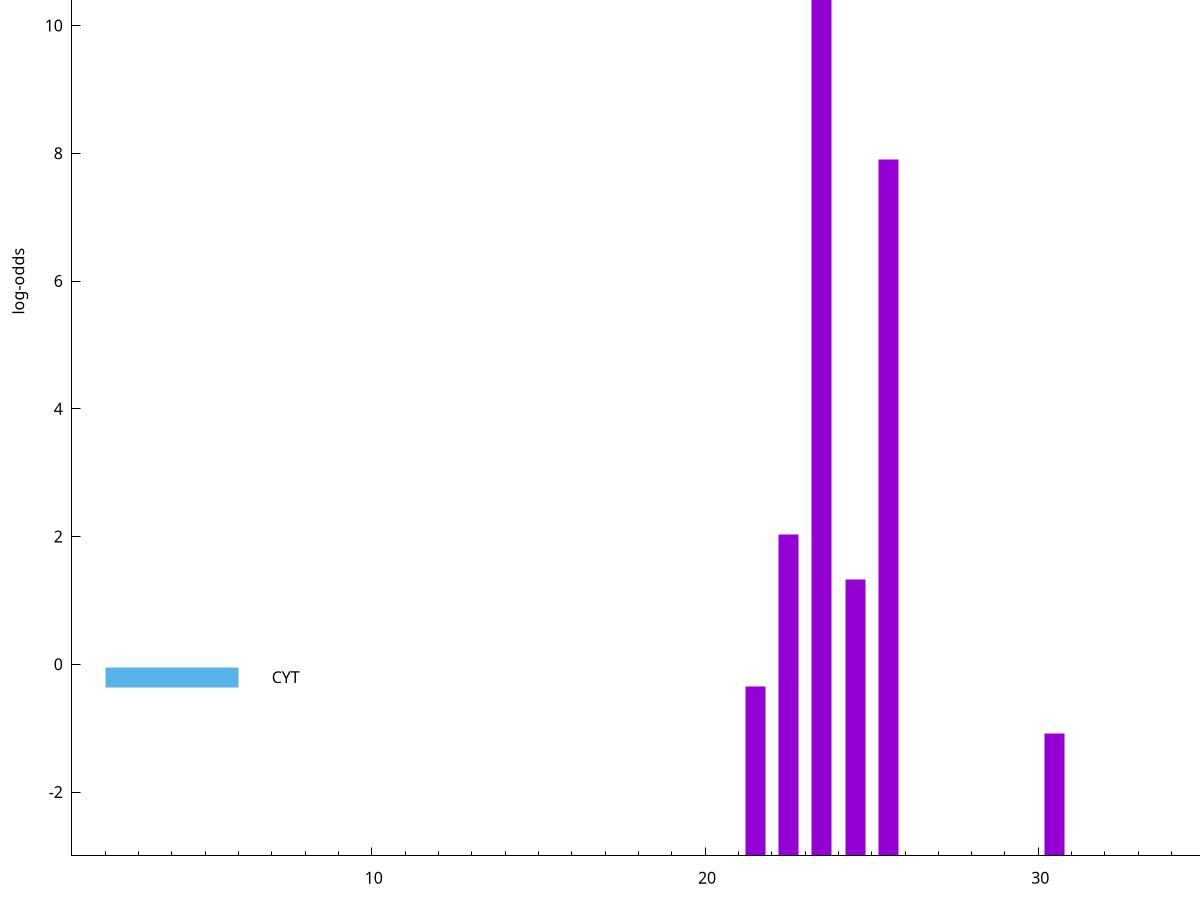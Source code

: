 set title "LipoP predictions for SRR5666568.gff"
set size 2., 1.4
set xrange [1:70] 
set mxtics 10
set yrange [-3:15]
set y2range [0:18]
set ylabel "log-odds"
set term postscript eps color solid "Helvetica" 30
set output "SRR5666568.gff11.eps"
set arrow from 2,11.8399 to 6,11.8399 nohead lt 1 lw 20
set label "SpI" at 7,11.8399
set arrow from 2,-0.200913 to 6,-0.200913 nohead lt 3 lw 20
set label "CYT" at 7,-0.200913
set arrow from 2,11.8399 to 6,11.8399 nohead lt 1 lw 20
set label "SpI" at 7,11.8399
# NOTE: The scores below are the log-odds scores with the threshold
# NOTE: subtracted (a hack to make gnuplot make the histogram all
# NOTE: look nice).
plot "-" axes x1y2 title "" with impulses lt 1 lw 20
23.500000 14.738900
25.500000 10.906330
22.500000 5.034650
24.500000 4.322280
21.500000 2.656259
30.500000 1.924460
e
exit
